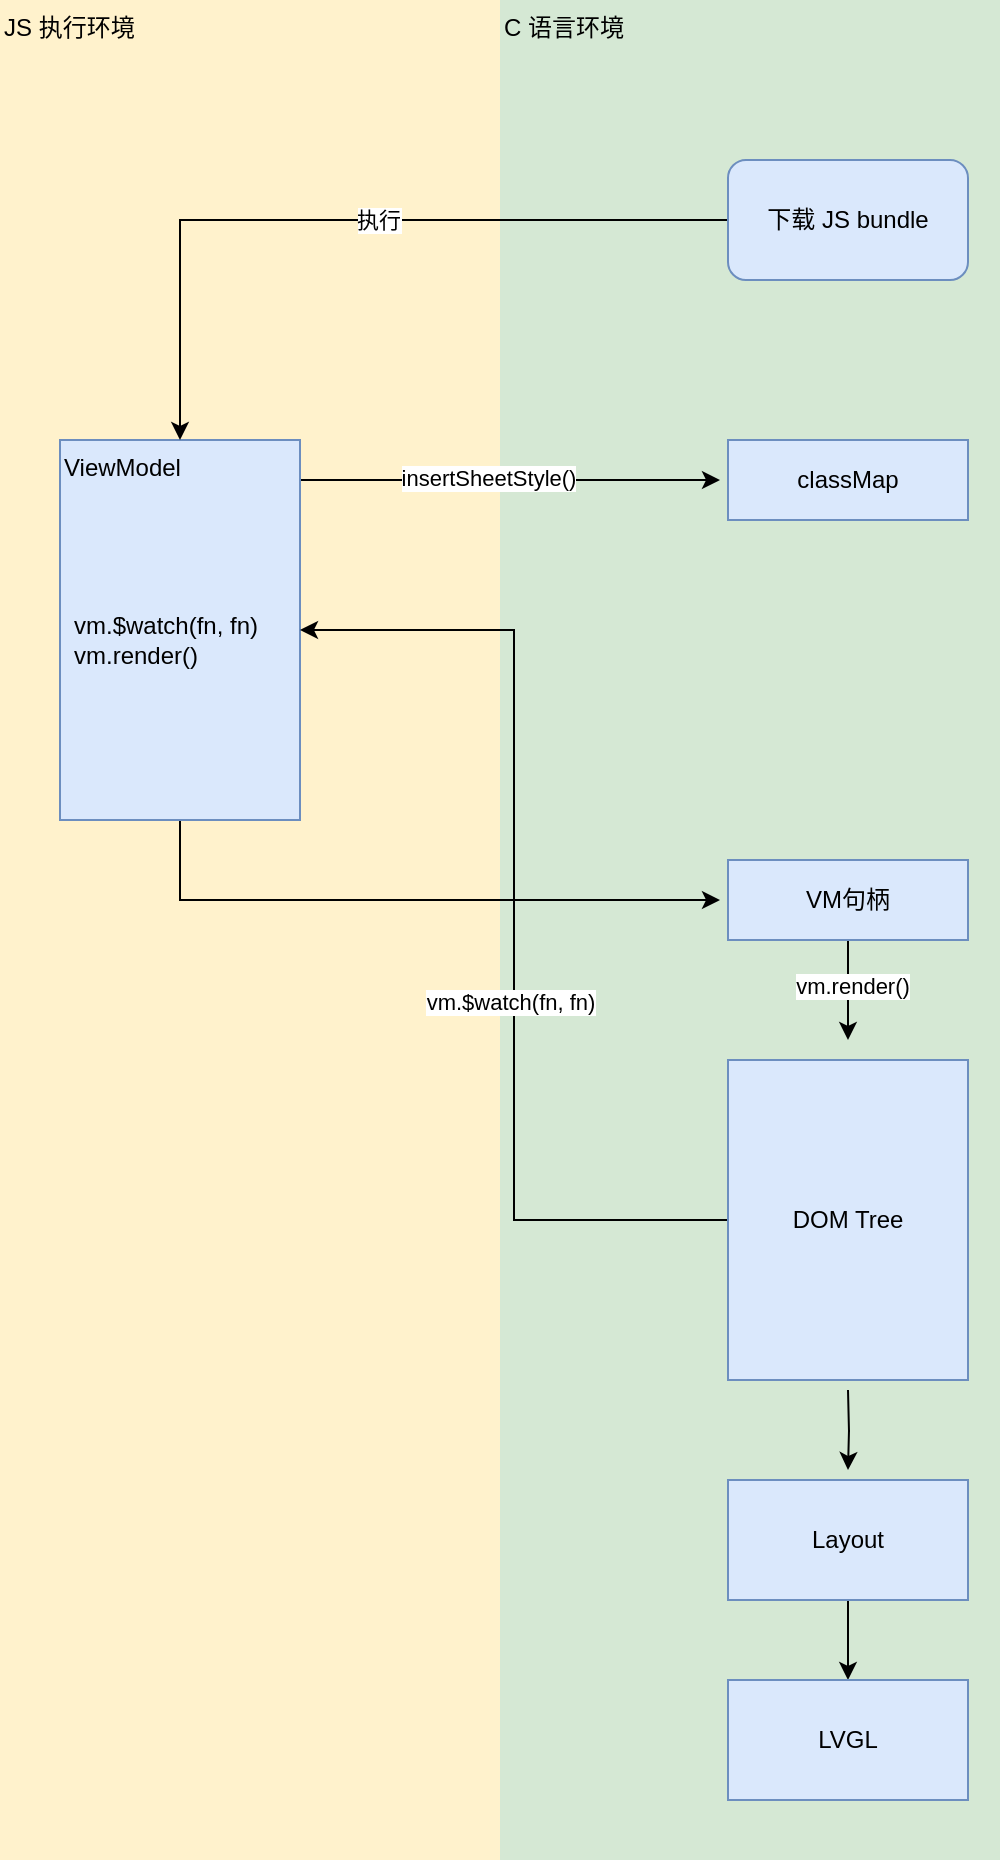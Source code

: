 <mxfile version="14.1.8" type="github">
  <diagram id="zopnYvLFupMf_QatLkO7" name="第 1 页">
    <mxGraphModel dx="1892" dy="1246" grid="1" gridSize="10" guides="1" tooltips="1" connect="1" arrows="1" fold="1" page="1" pageScale="1" pageWidth="827" pageHeight="1169" math="0" shadow="0">
      <root>
        <mxCell id="0" />
        <mxCell id="1" parent="0" />
        <mxCell id="kOUK11Z6ZiSmbg7C7C5k-31" value="C 语言环境" style="rounded=0;whiteSpace=wrap;html=1;align=left;fillColor=#d5e8d4;strokeColor=none;verticalAlign=top;" vertex="1" parent="1">
          <mxGeometry x="440" y="100" width="250" height="930" as="geometry" />
        </mxCell>
        <mxCell id="kOUK11Z6ZiSmbg7C7C5k-30" value="JS 执行环境" style="rounded=0;whiteSpace=wrap;html=1;align=left;fillColor=#fff2cc;strokeColor=none;verticalAlign=top;" vertex="1" parent="1">
          <mxGeometry x="190" y="100" width="250" height="930" as="geometry" />
        </mxCell>
        <mxCell id="kOUK11Z6ZiSmbg7C7C5k-7" style="edgeStyle=orthogonalEdgeStyle;rounded=0;orthogonalLoop=1;jettySize=auto;html=1;" edge="1" parent="1" source="kOUK11Z6ZiSmbg7C7C5k-1">
          <mxGeometry relative="1" as="geometry">
            <mxPoint x="550" y="340" as="targetPoint" />
            <Array as="points">
              <mxPoint x="410" y="340" />
              <mxPoint x="410" y="340" />
            </Array>
          </mxGeometry>
        </mxCell>
        <mxCell id="kOUK11Z6ZiSmbg7C7C5k-8" value="insertSheetStyle()" style="edgeLabel;html=1;align=center;verticalAlign=middle;resizable=0;points=[];" vertex="1" connectable="0" parent="kOUK11Z6ZiSmbg7C7C5k-7">
          <mxGeometry x="-0.105" y="1" relative="1" as="geometry">
            <mxPoint as="offset" />
          </mxGeometry>
        </mxCell>
        <mxCell id="kOUK11Z6ZiSmbg7C7C5k-10" style="edgeStyle=orthogonalEdgeStyle;rounded=0;orthogonalLoop=1;jettySize=auto;html=1;" edge="1" parent="1" source="kOUK11Z6ZiSmbg7C7C5k-1">
          <mxGeometry relative="1" as="geometry">
            <mxPoint x="550" y="550" as="targetPoint" />
            <Array as="points">
              <mxPoint x="280" y="550" />
              <mxPoint x="550" y="550" />
            </Array>
          </mxGeometry>
        </mxCell>
        <mxCell id="kOUK11Z6ZiSmbg7C7C5k-1" value="ViewModel" style="rounded=0;whiteSpace=wrap;html=1;fillColor=#dae8fc;strokeColor=#6c8ebf;align=left;verticalAlign=top;" vertex="1" parent="1">
          <mxGeometry x="220" y="320" width="120" height="190" as="geometry" />
        </mxCell>
        <mxCell id="kOUK11Z6ZiSmbg7C7C5k-3" style="edgeStyle=orthogonalEdgeStyle;rounded=0;orthogonalLoop=1;jettySize=auto;html=1;entryX=0.5;entryY=0;entryDx=0;entryDy=0;" edge="1" parent="1" source="kOUK11Z6ZiSmbg7C7C5k-2" target="kOUK11Z6ZiSmbg7C7C5k-1">
          <mxGeometry relative="1" as="geometry" />
        </mxCell>
        <mxCell id="kOUK11Z6ZiSmbg7C7C5k-4" value="执行" style="edgeLabel;html=1;align=center;verticalAlign=middle;resizable=0;points=[];" vertex="1" connectable="0" parent="kOUK11Z6ZiSmbg7C7C5k-3">
          <mxGeometry x="-0.089" relative="1" as="geometry">
            <mxPoint as="offset" />
          </mxGeometry>
        </mxCell>
        <mxCell id="kOUK11Z6ZiSmbg7C7C5k-2" value="下载 JS bundle" style="rounded=1;whiteSpace=wrap;html=1;fillColor=#dae8fc;strokeColor=#6c8ebf;" vertex="1" parent="1">
          <mxGeometry x="554" y="180" width="120" height="60" as="geometry" />
        </mxCell>
        <mxCell id="kOUK11Z6ZiSmbg7C7C5k-5" value="vm.$watch(fn, fn)&lt;br&gt;vm.render()" style="rounded=0;whiteSpace=wrap;html=1;align=left;fillColor=#dae8fc;strokeColor=none;" vertex="1" parent="1">
          <mxGeometry x="225" y="350" width="110" height="140" as="geometry" />
        </mxCell>
        <mxCell id="kOUK11Z6ZiSmbg7C7C5k-6" value="classMap" style="rounded=0;whiteSpace=wrap;html=1;align=center;fillColor=#dae8fc;strokeColor=#6c8ebf;" vertex="1" parent="1">
          <mxGeometry x="554" y="320" width="120" height="40" as="geometry" />
        </mxCell>
        <mxCell id="kOUK11Z6ZiSmbg7C7C5k-23" style="edgeStyle=orthogonalEdgeStyle;rounded=0;orthogonalLoop=1;jettySize=auto;html=1;" edge="1" parent="1" source="kOUK11Z6ZiSmbg7C7C5k-9">
          <mxGeometry relative="1" as="geometry">
            <mxPoint x="614" y="620" as="targetPoint" />
          </mxGeometry>
        </mxCell>
        <mxCell id="kOUK11Z6ZiSmbg7C7C5k-24" value="vm.render()" style="edgeLabel;html=1;align=center;verticalAlign=middle;resizable=0;points=[];" vertex="1" connectable="0" parent="kOUK11Z6ZiSmbg7C7C5k-23">
          <mxGeometry x="-0.08" y="2" relative="1" as="geometry">
            <mxPoint as="offset" />
          </mxGeometry>
        </mxCell>
        <mxCell id="kOUK11Z6ZiSmbg7C7C5k-9" value="VM句柄" style="rounded=0;whiteSpace=wrap;html=1;align=center;fillColor=#dae8fc;strokeColor=#6c8ebf;" vertex="1" parent="1">
          <mxGeometry x="554" y="530" width="120" height="40" as="geometry" />
        </mxCell>
        <mxCell id="kOUK11Z6ZiSmbg7C7C5k-25" style="edgeStyle=orthogonalEdgeStyle;rounded=0;orthogonalLoop=1;jettySize=auto;html=1;entryX=1;entryY=0.5;entryDx=0;entryDy=0;" edge="1" parent="1" source="kOUK11Z6ZiSmbg7C7C5k-12" target="kOUK11Z6ZiSmbg7C7C5k-1">
          <mxGeometry relative="1" as="geometry" />
        </mxCell>
        <mxCell id="kOUK11Z6ZiSmbg7C7C5k-26" value="vm.$watch(fn, fn)" style="edgeLabel;html=1;align=center;verticalAlign=middle;resizable=0;points=[];" vertex="1" connectable="0" parent="kOUK11Z6ZiSmbg7C7C5k-25">
          <mxGeometry x="-0.151" y="2" relative="1" as="geometry">
            <mxPoint as="offset" />
          </mxGeometry>
        </mxCell>
        <mxCell id="kOUK11Z6ZiSmbg7C7C5k-27" style="edgeStyle=orthogonalEdgeStyle;rounded=0;orthogonalLoop=1;jettySize=auto;html=1;" edge="1" parent="1">
          <mxGeometry relative="1" as="geometry">
            <mxPoint x="614" y="835" as="targetPoint" />
            <mxPoint x="614" y="795" as="sourcePoint" />
          </mxGeometry>
        </mxCell>
        <mxCell id="kOUK11Z6ZiSmbg7C7C5k-12" value="DOM Tree" style="rounded=0;whiteSpace=wrap;html=1;align=center;fillColor=#dae8fc;strokeColor=#6c8ebf;" vertex="1" parent="1">
          <mxGeometry x="554" y="630" width="120" height="160" as="geometry" />
        </mxCell>
        <mxCell id="kOUK11Z6ZiSmbg7C7C5k-29" style="edgeStyle=orthogonalEdgeStyle;rounded=0;orthogonalLoop=1;jettySize=auto;html=1;entryX=0.5;entryY=0;entryDx=0;entryDy=0;" edge="1" parent="1" source="kOUK11Z6ZiSmbg7C7C5k-21" target="kOUK11Z6ZiSmbg7C7C5k-28">
          <mxGeometry relative="1" as="geometry" />
        </mxCell>
        <mxCell id="kOUK11Z6ZiSmbg7C7C5k-21" value="Layout" style="rounded=0;whiteSpace=wrap;html=1;align=center;fillColor=#dae8fc;strokeColor=#6c8ebf;" vertex="1" parent="1">
          <mxGeometry x="554" y="840" width="120" height="60" as="geometry" />
        </mxCell>
        <mxCell id="kOUK11Z6ZiSmbg7C7C5k-28" value="LVGL" style="rounded=0;whiteSpace=wrap;html=1;align=center;fillColor=#dae8fc;strokeColor=#6c8ebf;" vertex="1" parent="1">
          <mxGeometry x="554" y="940" width="120" height="60" as="geometry" />
        </mxCell>
      </root>
    </mxGraphModel>
  </diagram>
</mxfile>
